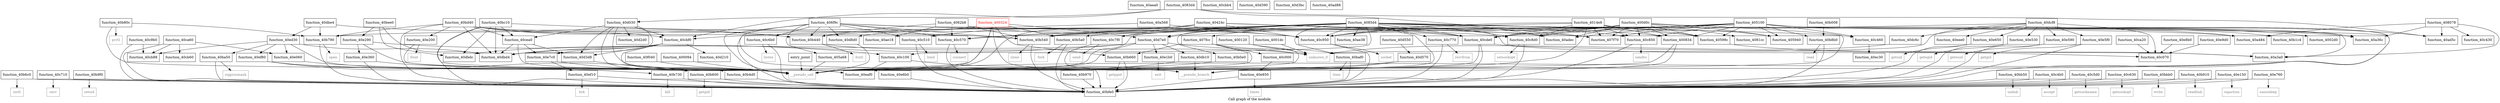 digraph "Call graph of the module." {
  label="Call graph of the module.";
  node [shape=record];

  Node_function_40aea0 [label="{function_40aea0}"];
  Node_ioctl [color="gray50", fontcolor="gray50", label="{ioctl}"];
  Node_function_40b008 [label="{function_40b008}"];
  Node_function_40dbd4 [label="{function_40dbd4}"];
  Node_function_40b0e0 [label="{function_40b0e0}"];
  Node_function_40b1c4 [label="{function_40b1c4}"];
  Node_function_40b440 [label="{function_40b440}"];
  Node_function_40c710 [label="{function_40c710}"];
  Node_function_40b4d0 [label="{function_40b4d0}"];
  Node_function_40b540 [label="{function_40b540}"];
  Node_function_40cbb4 [label="{function_40cbb4}"];
  Node_function_40c070 [label="{function_40c070}"];
  Node_function_40b5a0 [label="{function_40b5a0}"];
  Node_function_40b970 [label="{function_40b970}"];
  Node_function_40c770 [label="{function_40c770}"];
  Node_function_40cbf0 [label="{function_40cbf0}"];
  Node_function_40c100 [label="{function_40c100}"];
  Node_function_40cde0 [label="{function_40cde0}"];
  Node_function_40d8d0 [label="{function_40d8d0}"];
  Node_function_40b600 [label="{function_40b600}"];
  Node_function_40c7f0 [label="{function_40c7f0}"];
  Node_function_40b9f0 [label="{function_40b9f0}"];
  Node_function_40cea0 [label="{function_40cea0}"];
  Node_function_40c430 [label="{function_40c430}"];
  Node_function_40b660 [label="{function_40b660}"];
  Node_function_40c850 [label="{function_40c850}"];
  Node_function_40ba50 [label="{function_40ba50}"];
  Node_function_40b6c0 [label="{function_40b6c0}"];
  Node_function_40b730 [label="{function_40b730}"];
  Node_function_40db10 [label="{function_40db10}"];
  Node_function_40b790 [label="{function_40b790}"];
  Node_function_40c8d0 [label="{function_40c8d0}"];
  Node_function_40baf0 [label="{function_40baf0}"];
  Node_function_40c950 [label="{function_40c950}"];
  Node_function_40bb50 [label="{function_40bb50}"];
  Node_function_40c9b0 [label="{function_40c9b0}"];
  Node_function_40dbdc [label="{function_40dbdc}"];
  Node_function_40adec [label="{function_40adec}"];
  Node_function_40ae38 [label="{function_40ae38}"];
  Node_function_40ae18 [label="{function_40ae18}"];
  Node_function_40c460 [label="{function_40c460}"];
  Node_function_40ca20 [label="{function_40ca20}"];
  Node_function_40d030 [label="{function_40d030}"];
  Node_function_40c4b0 [label="{function_40c4b0}"];
  Node_function_40d210 [label="{function_40d210}"];
  Node_function_40c510 [label="{function_40c510}"];
  Node_function_40d2d0 [label="{function_40d2d0}"];
  Node_function_40d390 [label="{function_40d390}"];
  Node_function_40c570 [label="{function_40c570}"];
  Node_function_40dbe4 [label="{function_40dbe4}"];
  Node_function_40d3bc [label="{function_40d3bc}"];
  Node_function_40c5d0 [label="{function_40c5d0}"];
  Node_function_40d3d8 [label="{function_40d3d8}"];
  Node_function_40c630 [label="{function_40c630}"];
  Node_function_40d550 [label="{function_40d550}"];
  Node_function_40d570 [label="{function_40d570}"];
  Node_function_40c6b0 [label="{function_40c6b0}"];
  Node_function_40bbb0 [label="{function_40bbb0}"];
  Node_function_40ca60 [label="{function_40ca60}"];
  Node_function_40b80c [label="{function_40b80c}"];
  Node_function_40bc10 [label="{function_40bc10}"];
  Node_function_40bd40 [label="{function_40bd40}"];
  Node_function_40b8b0 [label="{function_40b8b0}"];
  Node_function_40b910 [label="{function_40b910}"];
  Node_function_40bee0 [label="{function_40bee0}"];
  Node_function_40cb60 [label="{function_40cb60}"];
  Node_function_40bfe0 [label="{function_40bfe0}"];
  Node_function_40cb88 [label="{function_40cb88}"];
  Node_function_40e1b0 [label="{function_40e1b0}"];
  Node_function_40e200 [label="{function_40e200}"];
  Node_function_40e290 [label="{function_40e290}"];
  Node_function_40e360 [label="{function_40e360}"];
  Node_function_40e530 [label="{function_40e530}"];
  Node_function_40e590 [label="{function_40e590}"];
  Node_function_40dc6c [label="{function_40dc6c}"];
  Node_function_40dcf8 [label="{function_40dcf8}"];
  Node_function_40e060 [label="{function_40e060}"];
  Node_function_40e150 [label="{function_40e150}"];
  Node_function_40e5f0 [label="{function_40e5f0}"];
  Node_function_40e650 [label="{function_40e650}"];
  Node_function_40e6b0 [label="{function_40e6b0}"];
  Node_function_40e760 [label="{function_40e760}"];
  Node_function_40e7c0 [label="{function_40e7c0}"];
  Node_function_40e850 [label="{function_40e850}"];
  Node_function_40e8b0 [label="{function_40e8b0}"];
  Node_function_40e9d0 [label="{function_40e9d0}"];
  Node_function_40eaf0 [label="{function_40eaf0}"];
  Node_function_40ec30 [label="{function_40ec30}"];
  Node_function_40ed30 [label="{function_40ed30}"];
  Node_function_40eee0 [label="{function_40eee0}"];
  Node_function_40ef10 [label="{function_40ef10}"];
  Node_function_40ef80 [label="{function_40ef80}"];
  Node_function_40f040 [label="{function_40f040}"];
  Node_unknown_0 [color="gray50", fontcolor="gray50", label="{unknown_0}"];
  Node_fcntl [color="gray50", fontcolor="gray50", label="{fcntl}"];
  Node_close [color="gray50", fontcolor="gray50", label="{close}"];
  Node_fork [color="gray50", fontcolor="gray50", label="{fork}"];
  Node_getpid [color="gray50", fontcolor="gray50", label="{getpid}"];
  Node_getppid [color="gray50", fontcolor="gray50", label="{getppid}"];
  Node_kill [color="gray50", fontcolor="gray50", label="{kill}"];
  Node_open [color="gray50", fontcolor="gray50", label="{open}"];
  Node_prctl [color="gray50", fontcolor="gray50", label="{prctl}"];
  Node_read [color="gray50", fontcolor="gray50", label="{read}"];
  Node_readlink [color="gray50", fontcolor="gray50", label="{readlink}"];
  Node_setsid [color="gray50", fontcolor="gray50", label="{setsid}"];
  Node_sigprocmask [color="gray50", fontcolor="gray50", label="{sigprocmask}"];
  Node_time [color="gray50", fontcolor="gray50", label="{time}"];
  Node_unlink [color="gray50", fontcolor="gray50", label="{unlink}"];
  Node_write [color="gray50", fontcolor="gray50", label="{write}"];
  Node_accept [color="gray50", fontcolor="gray50", label="{accept}"];
  Node_bind [color="gray50", fontcolor="gray50", label="{bind}"];
  Node_connect [color="gray50", fontcolor="gray50", label="{connect}"];
  Node_getsockname [color="gray50", fontcolor="gray50", label="{getsockname}"];
  Node_getsockopt [color="gray50", fontcolor="gray50", label="{getsockopt}"];
  Node_listen [color="gray50", fontcolor="gray50", label="{listen}"];
  Node_recv [color="gray50", fontcolor="gray50", label="{recv}"];
  Node_recvfrom [color="gray50", fontcolor="gray50", label="{recvfrom}"];
  Node_send [color="gray50", fontcolor="gray50", label="{send}"];
  Node_sendto [color="gray50", fontcolor="gray50", label="{sendto}"];
  Node_setsockopt [color="gray50", fontcolor="gray50", label="{setsockopt}"];
  Node_socket [color="gray50", fontcolor="gray50", label="{socket}"];
  Node_sigaction [color="gray50", fontcolor="gray50", label="{sigaction}"];
  Node_exit [color="gray50", fontcolor="gray50", label="{exit}"];
  Node_fstat [color="gray50", fontcolor="gray50", label="{fstat}"];
  Node_getegid [color="gray50", fontcolor="gray50", label="{getegid}"];
  Node_geteuid [color="gray50", fontcolor="gray50", label="{geteuid}"];
  Node_getgid [color="gray50", fontcolor="gray50", label="{getgid}"];
  Node_getuid [color="gray50", fontcolor="gray50", label="{getuid}"];
  Node_nanosleep [color="gray50", fontcolor="gray50", label="{nanosleep}"];
  Node_times [color="gray50", fontcolor="gray50", label="{times}"];
  Node_brk [color="gray50", fontcolor="gray50", label="{brk}"];
  Node_function_40c000 [label="{function_40c000}"];
  Node___pseudo_call [color="gray50", fontcolor="gray50", label="{__pseudo_call}"];
  Node___pseudo_branch [color="gray50", fontcolor="gray50", label="{__pseudo_branch}"];
  Node_function_400094 [label="{function_400094}"];
  Node_function_400120 [label="{function_400120}"];
  Node_function_4001dc [label="{function_4001dc}"];
  Node_entry_point [label="{entry_point}"];
  Node_function_4002d0 [label="{function_4002d0}"];
  Node_function_400324 [color="red", fontcolor="red", label="{function_400324}"];
  Node_function_400834 [label="{function_400834}"];
  Node_function_407f70 [label="{function_407f70}"];
  Node_function_400d0c [label="{function_400d0c}"];
  Node_function_4014e8 [label="{function_4014e8}"];
  Node_function_40424c [label="{function_40424c}"];
  Node_function_405100 [label="{function_405100}"];
  Node_function_405940 [label="{function_405940}"];
  Node_function_40599c [label="{function_40599c}"];
  Node_function_405a68 [label="{function_405a68}"];
  Node_function_406f9c [label="{function_406f9c}"];
  Node_function_40d7e0 [label="{function_40d7e0}"];
  Node_function_407fcc [label="{function_407fcc}"];
  Node_function_408078 [label="{function_408078}"];
  Node_function_4081cc [label="{function_4081cc}"];
  Node_function_4082b8 [label="{function_4082b8}"];
  Node_function_4083d4 [label="{function_4083d4}"];
  Node_function_4085d4 [label="{function_4085d4}"];
  Node_function_40a36c [label="{function_40a36c}"];
  Node_function_40a3a0 [label="{function_40a3a0}"];
  Node_function_40a484 [label="{function_40a484}"];
  Node_function_40a568 [label="{function_40a568}"];
  Node_function_40ad5c [label="{function_40ad5c}"];
  Node_function_40ad88 [label="{function_40ad88}"];
  Node_function_40b008 -> Node_function_40b8b0;
  Node_function_40b0e0 -> Node___pseudo_call;
  Node_function_40b440 -> Node_unknown_0;
  Node_function_40b440 -> Node_fcntl;
  Node_function_40c710 -> Node_function_40bfe0;
  Node_function_40c710 -> Node_recv;
  Node_function_40b4d0 -> Node_function_40bfe0;
  Node_function_40b540 -> Node_function_40bfe0;
  Node_function_40b540 -> Node_close;
  Node_function_40b5a0 -> Node_function_40bfe0;
  Node_function_40b5a0 -> Node_fork;
  Node_function_40b970 -> Node_function_40bfe0;
  Node_function_40c770 -> Node_function_40bfe0;
  Node_function_40c770 -> Node_recvfrom;
  Node_function_40cbf0 -> Node_function_40dbd4;
  Node_function_40cbf0 -> Node_function_40d210;
  Node_function_40cbf0 -> Node_function_40d3d8;
  Node_function_40cbf0 -> Node_function_40e7c0;
  Node_function_40cbf0 -> Node___pseudo_call;
  Node_function_40c100 -> Node_function_40eaf0;
  Node_function_40c100 -> Node___pseudo_branch;
  Node_function_40cde0 -> Node_function_40c070;
  Node_function_40cde0 -> Node_function_40bfe0;
  Node_function_40cde0 -> Node___pseudo_call;
  Node_function_40d8d0 -> Node___pseudo_call;
  Node_function_40b600 -> Node_function_40bfe0;
  Node_function_40b600 -> Node_getpid;
  Node_function_40c7f0 -> Node_function_40bfe0;
  Node_function_40c7f0 -> Node_send;
  Node_function_40b9f0 -> Node_function_40bfe0;
  Node_function_40b9f0 -> Node_setsid;
  Node_function_40cea0 -> Node_function_40dbd4;
  Node_function_40cea0 -> Node_function_40d3d8;
  Node_function_40cea0 -> Node_function_40e7c0;
  Node_function_40cea0 -> Node___pseudo_call;
  Node_function_40b660 -> Node_function_40bfe0;
  Node_function_40b660 -> Node_getppid;
  Node_function_40c850 -> Node_function_40bfe0;
  Node_function_40c850 -> Node_sendto;
  Node_function_40ba50 -> Node_function_40bfe0;
  Node_function_40ba50 -> Node_sigprocmask;
  Node_function_40b6c0 -> Node_ioctl;
  Node_function_40b6c0 -> Node_function_40bfe0;
  Node_function_40b730 -> Node_function_40bfe0;
  Node_function_40b730 -> Node_kill;
  Node_function_40db10 -> Node___pseudo_call;
  Node_function_40db10 -> Node___pseudo_branch;
  Node_function_40b790 -> Node_function_40bfe0;
  Node_function_40b790 -> Node_open;
  Node_function_40c8d0 -> Node_function_40bfe0;
  Node_function_40c8d0 -> Node_setsockopt;
  Node_function_40baf0 -> Node_function_40bfe0;
  Node_function_40baf0 -> Node_time;
  Node_function_40c950 -> Node_function_40bfe0;
  Node_function_40c950 -> Node_socket;
  Node_function_40bb50 -> Node_function_40bfe0;
  Node_function_40bb50 -> Node_unlink;
  Node_function_40c9b0 -> Node_function_40bfe0;
  Node_function_40c9b0 -> Node_function_40cb88;
  Node_function_40c460 -> Node_function_40ec30;
  Node_function_40ca20 -> Node_function_40c070;
  Node_function_40d030 -> Node_function_40dbd4;
  Node_function_40d030 -> Node_function_40cbf0;
  Node_function_40d030 -> Node_function_40cea0;
  Node_function_40d030 -> Node_function_40d2d0;
  Node_function_40d030 -> Node_function_40d3d8;
  Node_function_40d030 -> Node_function_40eaf0;
  Node_function_40d030 -> Node___pseudo_call;
  Node_function_40c4b0 -> Node_function_40bfe0;
  Node_function_40c4b0 -> Node_accept;
  Node_function_40c510 -> Node_function_40bfe0;
  Node_function_40c510 -> Node_bind;
  Node_function_40c570 -> Node_function_40bfe0;
  Node_function_40c570 -> Node_connect;
  Node_function_40dbe4 -> Node_function_40b440;
  Node_function_40dbe4 -> Node_function_40b790;
  Node_function_40dbe4 -> Node_function_40ed30;
  Node_function_40c5d0 -> Node_function_40bfe0;
  Node_function_40c5d0 -> Node_getsockname;
  Node_function_40d3d8 -> Node___pseudo_call;
  Node_function_40c630 -> Node_function_40bfe0;
  Node_function_40c630 -> Node_getsockopt;
  Node_function_40d550 -> Node_function_40d570;
  Node_function_40d570 -> Node___pseudo_call;
  Node_function_40d570 -> Node___pseudo_branch;
  Node_function_40c6b0 -> Node_function_40bfe0;
  Node_function_40c6b0 -> Node_listen;
  Node_function_40bbb0 -> Node_function_40bfe0;
  Node_function_40bbb0 -> Node_write;
  Node_function_40ca60 -> Node_function_40cb60;
  Node_function_40ca60 -> Node_function_40bfe0;
  Node_function_40ca60 -> Node_function_40cb88;
  Node_function_40ca60 -> Node_function_40e060;
  Node_function_40b80c -> Node_function_40b790;
  Node_function_40b80c -> Node_prctl;
  Node_function_40b80c -> Node___pseudo_call;
  Node_function_40bc10 -> Node_function_40dbd4;
  Node_function_40bc10 -> Node_function_40b540;
  Node_function_40bc10 -> Node_function_40cea0;
  Node_function_40bc10 -> Node_function_40dbdc;
  Node_function_40bc10 -> Node_function_40bfe0;
  Node_function_40bc10 -> Node___pseudo_call;
  Node_function_40bd40 -> Node_function_40dbd4;
  Node_function_40bd40 -> Node_function_40b440;
  Node_function_40bd40 -> Node_function_40b540;
  Node_function_40bd40 -> Node_function_40cbf0;
  Node_function_40bd40 -> Node_function_40cde0;
  Node_function_40bd40 -> Node_function_40cea0;
  Node_function_40bd40 -> Node_function_40b790;
  Node_function_40bd40 -> Node_function_40bfe0;
  Node_function_40bd40 -> Node_function_40e200;
  Node_function_40b8b0 -> Node_function_40bfe0;
  Node_function_40b8b0 -> Node_read;
  Node_function_40b910 -> Node_function_40bfe0;
  Node_function_40b910 -> Node_readlink;
  Node_function_40bee0 -> Node_function_40dbd4;
  Node_function_40bee0 -> Node_function_40dbdc;
  Node_function_40bee0 -> Node_function_40e290;
  Node_function_40e1b0 -> Node_exit;
  Node_function_40e200 -> Node_fstat;
  Node_function_40e200 -> Node___pseudo_call;
  Node_function_40e290 -> Node_function_40c100;
  Node_function_40e290 -> Node_function_40e360;
  Node_function_40e290 -> Node___pseudo_call;
  Node_function_40e360 -> Node_function_40bfe0;
  Node_function_40e360 -> Node___pseudo_call;
  Node_function_40e530 -> Node_function_40bfe0;
  Node_function_40e530 -> Node_getegid;
  Node_function_40e590 -> Node_function_40bfe0;
  Node_function_40e590 -> Node_geteuid;
  Node_function_40dc6c -> Node_unknown_0;
  Node_function_40dcf8 -> Node_function_40c070;
  Node_function_40dcf8 -> Node_function_40bfe0;
  Node_function_40dcf8 -> Node_function_40e530;
  Node_function_40dcf8 -> Node_function_40e590;
  Node_function_40dcf8 -> Node_function_40dc6c;
  Node_function_40dcf8 -> Node_function_40e5f0;
  Node_function_40dcf8 -> Node_function_40e650;
  Node_function_40dcf8 -> Node_function_40eaf0;
  Node_function_40dcf8 -> Node_function_40eee0;
  Node_function_40dcf8 -> Node_unknown_0;
  Node_function_40dcf8 -> Node___pseudo_call;
  Node_function_40dcf8 -> Node_function_40d7e0;
  Node_function_40e060 -> Node___pseudo_call;
  Node_function_40e150 -> Node_function_40bfe0;
  Node_function_40e150 -> Node_sigaction;
  Node_function_40e5f0 -> Node_function_40bfe0;
  Node_function_40e5f0 -> Node_getgid;
  Node_function_40e650 -> Node_function_40bfe0;
  Node_function_40e650 -> Node_getuid;
  Node_function_40e6b0 -> Node_function_40bfe0;
  Node_function_40e760 -> Node_function_40bfe0;
  Node_function_40e760 -> Node_nanosleep;
  Node_function_40e7c0 -> Node_function_40ef10;
  Node_function_40e7c0 -> Node___pseudo_call;
  Node_function_40e850 -> Node_function_40bfe0;
  Node_function_40e850 -> Node_times;
  Node_function_40e8b0 -> Node_function_40c070;
  Node_function_40e9d0 -> Node_function_40c070;
  Node_function_40ed30 -> Node_function_40dbd4;
  Node_function_40ed30 -> Node_function_40ba50;
  Node_function_40ed30 -> Node_function_40cb88;
  Node_function_40ed30 -> Node_function_40e060;
  Node_function_40ed30 -> Node_function_40ef80;
  Node_function_40ed30 -> Node___pseudo_call;
  Node_function_40ef10 -> Node_function_40bfe0;
  Node_function_40ef10 -> Node_brk;
  Node_function_40ef80 -> Node_function_40b600;
  Node_function_40ef80 -> Node_function_40b730;
  Node_function_40ef80 -> Node___pseudo_call;
  Node_function_40f040 -> Node___pseudo_call;
  Node_function_40c000 -> Node_function_40e850;
  Node_function_400094 -> Node___pseudo_call;
  Node_function_400120 -> Node_unknown_0;
  Node_function_400120 -> Node___pseudo_call;
  Node_function_4001dc -> Node_unknown_0;
  Node_entry_point -> Node___pseudo_call;
  Node_function_400324 -> Node_function_40b5a0;
  Node_function_400324 -> Node_function_40d8d0;
  Node_function_400324 -> Node_function_40b660;
  Node_function_400324 -> Node_function_40b730;
  Node_function_400324 -> Node___pseudo_call;
  Node_function_400324 -> Node___pseudo_branch;
  Node_function_400324 -> Node_function_40d7e0;
  Node_function_400834 -> Node___pseudo_call;
  Node_function_400834 -> Node___pseudo_branch;
  Node_function_400d0c -> Node_function_40b540;
  Node_function_400d0c -> Node_function_40cde0;
  Node_function_400d0c -> Node_function_40c850;
  Node_function_400d0c -> Node_function_40c8d0;
  Node_function_400d0c -> Node_function_40c950;
  Node_function_400d0c -> Node_function_40adec;
  Node_function_400d0c -> Node___pseudo_call;
  Node_function_400d0c -> Node_function_400834;
  Node_function_400d0c -> Node_function_407f70;
  Node_function_400d0c -> Node_function_405940;
  Node_function_400d0c -> Node_function_40599c;
  Node_function_400d0c -> Node_function_4081cc;
  Node_function_4014e8 -> Node_function_40b540;
  Node_function_4014e8 -> Node_function_40cde0;
  Node_function_4014e8 -> Node_function_40c850;
  Node_function_4014e8 -> Node_function_40c8d0;
  Node_function_4014e8 -> Node_function_40c950;
  Node_function_4014e8 -> Node___pseudo_call;
  Node_function_4014e8 -> Node_function_400834;
  Node_function_4014e8 -> Node_function_407f70;
  Node_function_4014e8 -> Node_function_405940;
  Node_function_4014e8 -> Node_function_40599c;
  Node_function_40424c -> Node_function_40cde0;
  Node_function_40424c -> Node_function_40c7f0;
  Node_function_40424c -> Node_function_40c950;
  Node_function_40424c -> Node_function_40c510;
  Node_function_40424c -> Node_function_40c570;
  Node_function_40424c -> Node___pseudo_call;
  Node_function_40424c -> Node_function_400834;
  Node_function_40424c -> Node_function_407f70;
  Node_function_405100 -> Node_function_40b1c4;
  Node_function_405100 -> Node_function_40b540;
  Node_function_405100 -> Node_function_40cde0;
  Node_function_405100 -> Node_function_40c850;
  Node_function_405100 -> Node_function_40b790;
  Node_function_405100 -> Node_function_40c8d0;
  Node_function_405100 -> Node_function_40c950;
  Node_function_405100 -> Node_function_40adec;
  Node_function_405100 -> Node_function_40c460;
  Node_function_405100 -> Node_function_40b8b0;
  Node_function_405100 -> Node___pseudo_call;
  Node_function_405100 -> Node_function_4002d0;
  Node_function_405100 -> Node_function_400834;
  Node_function_405100 -> Node_function_407f70;
  Node_function_405100 -> Node_function_405940;
  Node_function_405100 -> Node_function_40599c;
  Node_function_405100 -> Node_function_40a36c;
  Node_function_405100 -> Node_function_40a3a0;
  Node_function_405100 -> Node_function_40a484;
  Node_function_405100 -> Node_function_40ad5c;
  Node_function_40599c -> Node_function_40a3a0;
  Node_function_405a68 -> Node___pseudo_call;
  Node_function_406f9c -> Node_function_40b440;
  Node_function_406f9c -> Node_function_40b540;
  Node_function_406f9c -> Node_function_40d8d0;
  Node_function_406f9c -> Node_function_40c8d0;
  Node_function_406f9c -> Node_function_40c950;
  Node_function_406f9c -> Node_function_40c510;
  Node_function_406f9c -> Node_function_40c570;
  Node_function_406f9c -> Node_function_40c6b0;
  Node_function_406f9c -> Node_function_40bfe0;
  Node_function_406f9c -> Node___pseudo_call;
  Node_function_406f9c -> Node___pseudo_branch;
  Node_function_406f9c -> Node_function_405a68;
  Node_function_40d7e0 -> Node_function_40dbd4;
  Node_function_40d7e0 -> Node_function_40db10;
  Node_function_40d7e0 -> Node_function_40dbdc;
  Node_function_40d7e0 -> Node_function_40e1b0;
  Node_function_40d7e0 -> Node_unknown_0;
  Node_function_40d7e0 -> Node___pseudo_call;
  Node_function_407fcc -> Node_function_40b600;
  Node_function_407fcc -> Node_function_40b660;
  Node_function_407fcc -> Node_function_40baf0;
  Node_function_407fcc -> Node_function_40c000;
  Node_function_408078 -> Node_function_40c430;
  Node_function_408078 -> Node_function_40a36c;
  Node_function_408078 -> Node_function_40a3a0;
  Node_function_408078 -> Node_function_40a484;
  Node_function_408078 -> Node_function_40ad5c;
  Node_function_4082b8 -> Node_function_40b440;
  Node_function_4082b8 -> Node_function_40b540;
  Node_function_4082b8 -> Node_function_40c950;
  Node_function_4082b8 -> Node_function_40ae18;
  Node_function_4082b8 -> Node_function_40c570;
  Node_function_4083d4 -> Node_function_40cbf0;
  Node_function_4083d4 -> Node_function_40adec;
  Node_function_4083d4 -> Node_function_40d030;
  Node_function_4083d4 -> Node_function_40ad5c;
  Node_function_4085d4 -> Node_function_40b0e0;
  Node_function_4085d4 -> Node_function_40b440;
  Node_function_4085d4 -> Node_function_40b540;
  Node_function_4085d4 -> Node_function_40b5a0;
  Node_function_4085d4 -> Node_function_40c770;
  Node_function_4085d4 -> Node_function_40c100;
  Node_function_4085d4 -> Node_function_40cde0;
  Node_function_4085d4 -> Node_function_40c7f0;
  Node_function_4085d4 -> Node_function_40c850;
  Node_function_4085d4 -> Node_function_40c8d0;
  Node_function_4085d4 -> Node_function_40baf0;
  Node_function_4085d4 -> Node_function_40c950;
  Node_function_4085d4 -> Node_function_40ae38;
  Node_function_4085d4 -> Node_function_40c460;
  Node_function_4085d4 -> Node_function_40c570;
  Node_function_4085d4 -> Node___pseudo_call;
  Node_function_4085d4 -> Node___pseudo_branch;
  Node_function_4085d4 -> Node_function_407f70;
  Node_function_4085d4 -> Node_function_40599c;
  Node_function_4085d4 -> Node_function_40d7e0;
  Node_function_4085d4 -> Node_function_407fcc;
  Node_function_4085d4 -> Node_function_40a36c;
  Node_function_4085d4 -> Node_function_40a3a0;
  Node_function_4085d4 -> Node_function_40a484;
  Node_function_40a568 -> Node_function_40cbf0;
  Node_function_40a568 -> Node_function_40adec;
}
